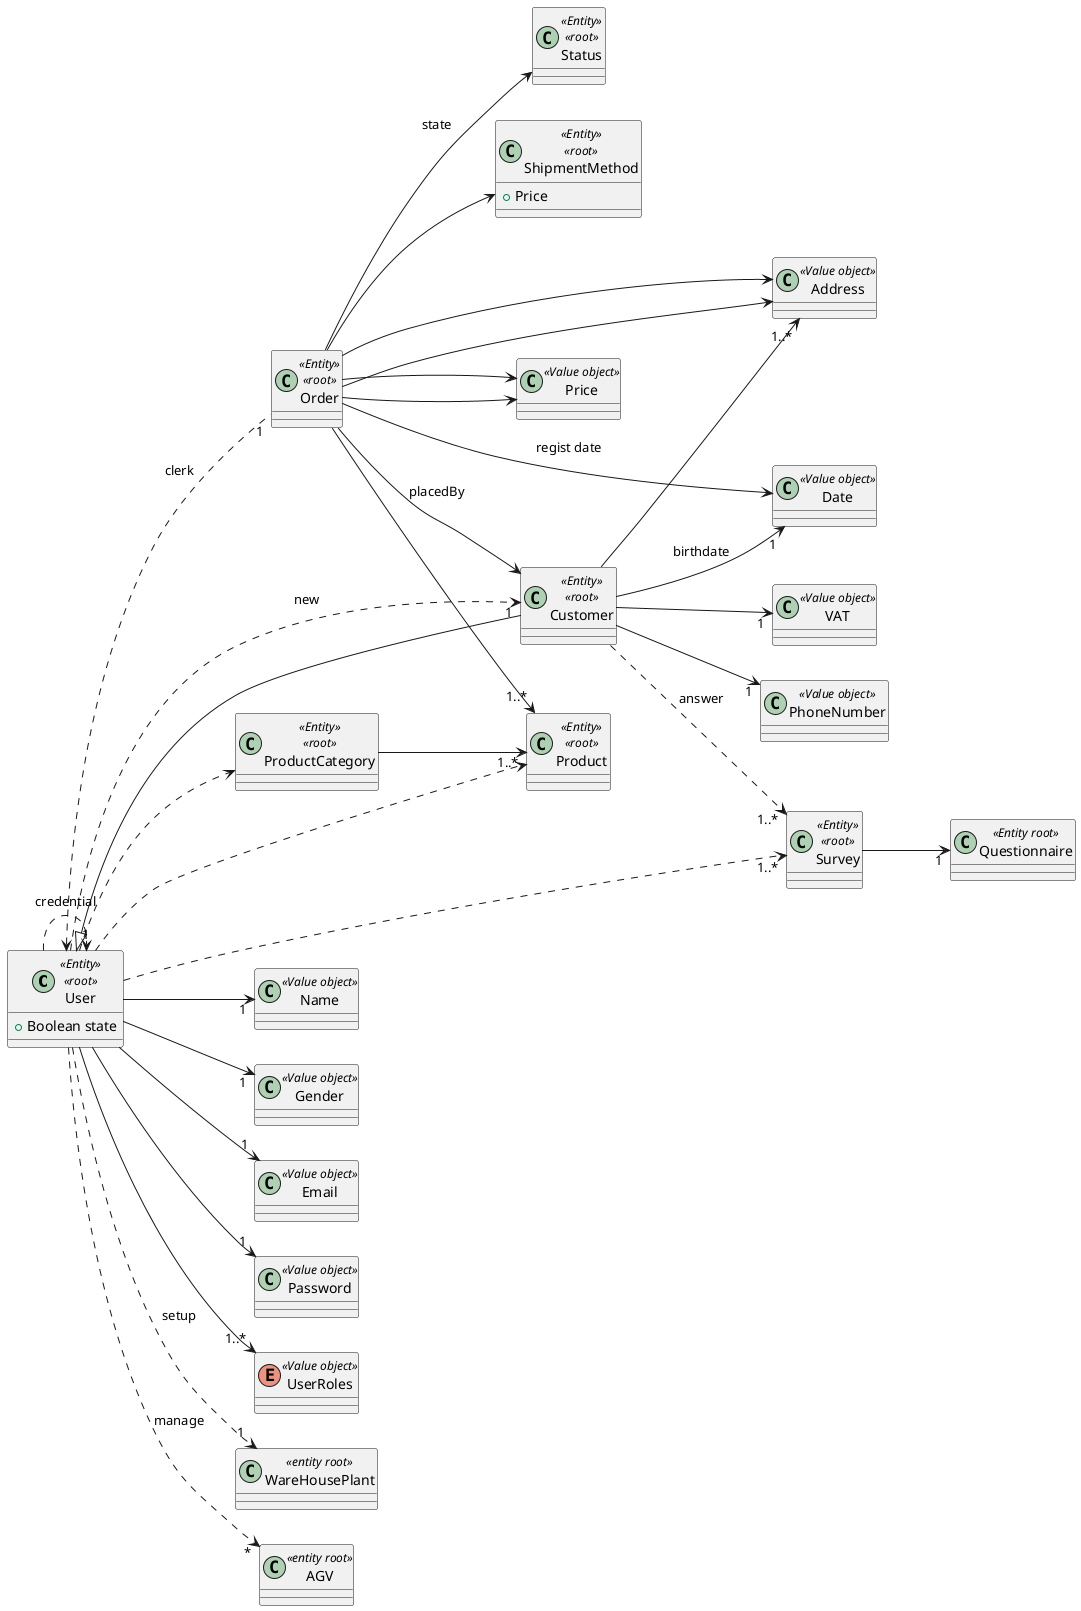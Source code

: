@startuml

left to right direction
'skinparam linetype ortho

class User <<Entity>> <<root>>{
 +Boolean state
}

class Customer <<Entity>> <<root>> {}

class Order <<Entity>> <<root>> {}

class Name <<Value object>> {}

class Gender <<Value object>> {}

class Email <<Value object>> {}

class Password <<Value object>>

enum UserRoles <<Value object>> {}

User --> "1" Name
User --> "1" Gender
User --> "1" Email
User --> "1" Password
User --> "1..*" UserRoles

Customer --|> User


class VAT <<Value object>>{}
class PhoneNumber <<Value object>>{}
class Address <<Value object>>{}
class Date <<Value object>>

Customer --> "1" VAT
Customer --> "1..*" Address
Customer --> "1" PhoneNumber
Customer --> "1" Date : birthdate

class Price <<Value object>>{}
class Status <<Entity>> <<root>>{}
class ShipmentMethod <<Entity>> <<root>>{
    +Price
}

Order --> Customer : placedBy
Order --> Date :  regist date
Order --> Price
Order --> Price
Order --> Address
Order --> Address
Order --> Status : state
Order --> ShipmentMethod

class Product <<Entity>> <<root>>{}
class ProductCategory <<Entity>> <<root>>{}

Order --> "1..*" Product

ProductCategory --> "1..*" Product

User ..> ProductCategory
User ..> Product
User ..> "1" User : credential
User ..> "1" Customer : new
User <.. "1" Order : clerk

class WareHousePlant<<entity root>> {}
class AGV<<entity root>>{}

User ..> "1" WareHousePlant : setup
User ..> "*" AGV : manage

class Survey <<Entity>> <<root>>{}
class Questionnaire <<Entity root>>{}

User ..> "1..*" Survey
Customer ..> "1..*" Survey : answer
Survey --> "1" Questionnaire



@enduml